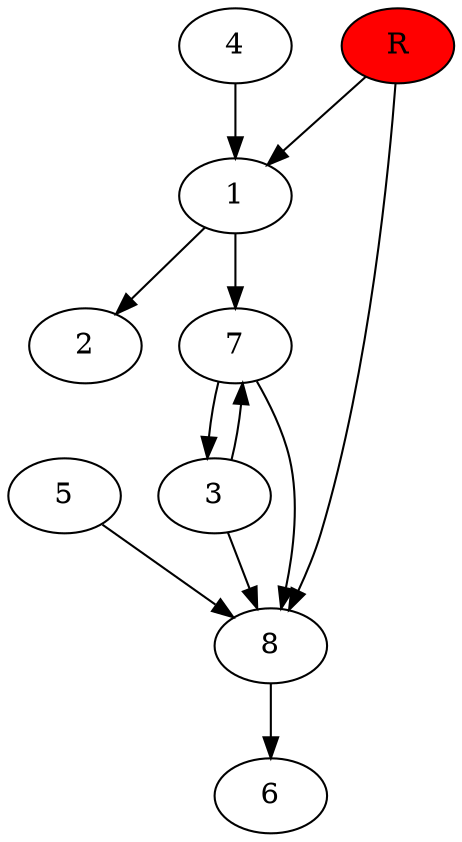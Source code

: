 digraph prb31766 {
	1
	2
	3
	4
	5
	6
	7
	8
	R [fillcolor="#ff0000" style=filled]
	1 -> 2
	1 -> 7
	3 -> 7
	3 -> 8
	4 -> 1
	5 -> 8
	7 -> 3
	7 -> 8
	8 -> 6
	R -> 1
	R -> 8
}
